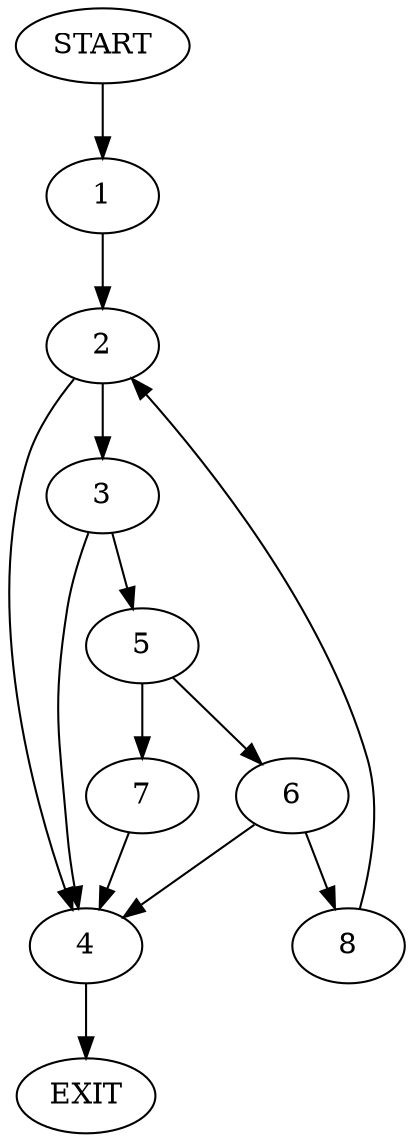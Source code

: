 digraph {
0 [label="START"]
9 [label="EXIT"]
0 -> 1
1 -> 2
2 -> 3
2 -> 4
4 -> 9
3 -> 5
3 -> 4
5 -> 6
5 -> 7
7 -> 4
6 -> 8
6 -> 4
8 -> 2
}
